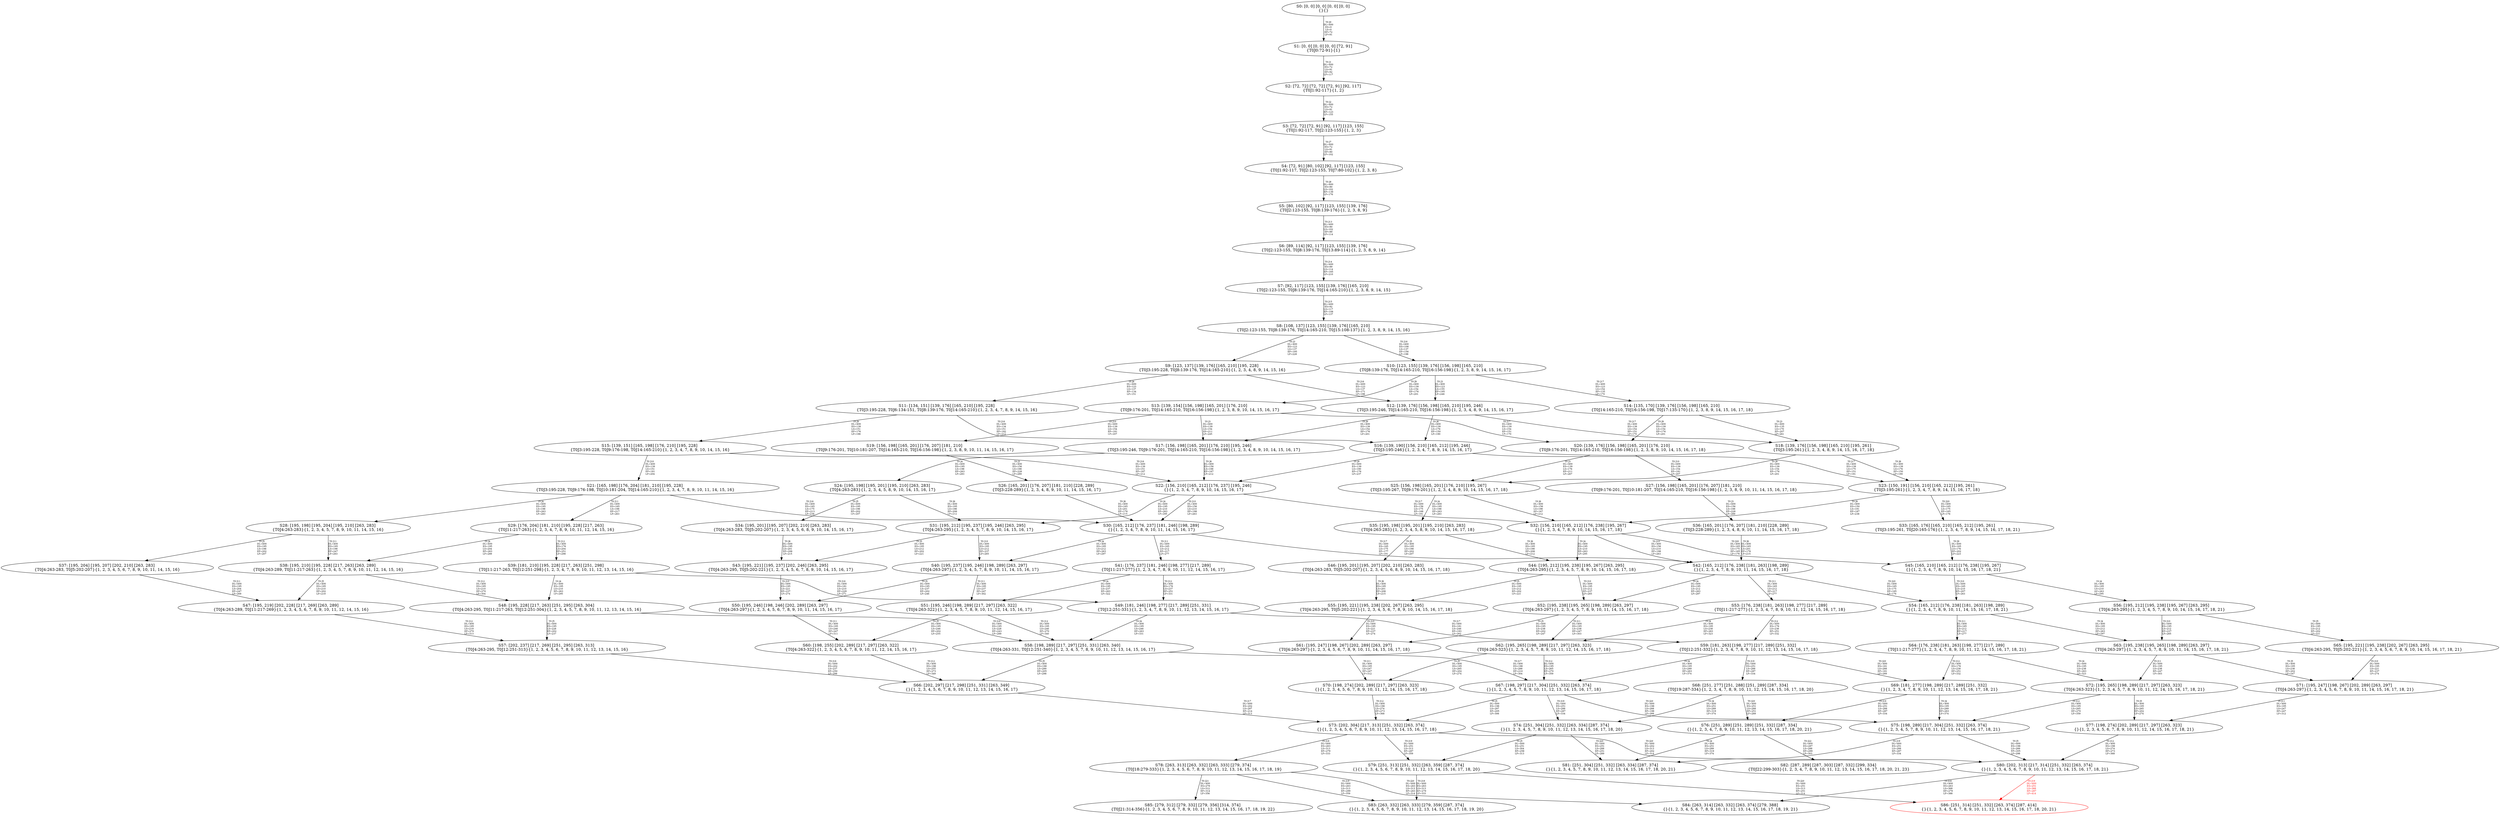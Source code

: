digraph {
	S0[label="S0: [0, 0] [0, 0] [0, 0] [0, 0] \n{}{}"];
	S1[label="S1: [0, 0] [0, 0] [0, 0] [72, 91] \n{T0J0:72-91}{1}"];
	S2[label="S2: [72, 72] [72, 72] [72, 91] [92, 117] \n{T0J1:92-117}{1, 2}"];
	S3[label="S3: [72, 72] [72, 91] [92, 117] [123, 155] \n{T0J1:92-117, T0J2:123-155}{1, 2, 3}"];
	S4[label="S4: [72, 91] [80, 102] [92, 117] [123, 155] \n{T0J1:92-117, T0J2:123-155, T0J7:80-102}{1, 2, 3, 8}"];
	S5[label="S5: [80, 102] [92, 117] [123, 155] [139, 176] \n{T0J2:123-155, T0J8:139-176}{1, 2, 3, 8, 9}"];
	S6[label="S6: [89, 114] [92, 117] [123, 155] [139, 176] \n{T0J2:123-155, T0J8:139-176, T0J13:89-114}{1, 2, 3, 8, 9, 14}"];
	S7[label="S7: [92, 117] [123, 155] [139, 176] [165, 210] \n{T0J2:123-155, T0J8:139-176, T0J14:165-210}{1, 2, 3, 8, 9, 14, 15}"];
	S8[label="S8: [108, 137] [123, 155] [139, 176] [165, 210] \n{T0J2:123-155, T0J8:139-176, T0J14:165-210, T0J15:108-137}{1, 2, 3, 8, 9, 14, 15, 16}"];
	S9[label="S9: [123, 137] [139, 176] [165, 210] [195, 228] \n{T0J3:195-228, T0J8:139-176, T0J14:165-210}{1, 2, 3, 4, 8, 9, 14, 15, 16}"];
	S10[label="S10: [123, 155] [139, 176] [156, 198] [165, 210] \n{T0J8:139-176, T0J14:165-210, T0J16:156-198}{1, 2, 3, 8, 9, 14, 15, 16, 17}"];
	S11[label="S11: [134, 151] [139, 176] [165, 210] [195, 228] \n{T0J3:195-228, T0J6:134-151, T0J8:139-176, T0J14:165-210}{1, 2, 3, 4, 7, 8, 9, 14, 15, 16}"];
	S12[label="S12: [139, 176] [156, 198] [165, 210] [195, 246] \n{T0J3:195-246, T0J14:165-210, T0J16:156-198}{1, 2, 3, 4, 8, 9, 14, 15, 16, 17}"];
	S13[label="S13: [139, 154] [156, 198] [165, 201] [176, 210] \n{T0J9:176-201, T0J14:165-210, T0J16:156-198}{1, 2, 3, 8, 9, 10, 14, 15, 16, 17}"];
	S14[label="S14: [135, 170] [139, 176] [156, 198] [165, 210] \n{T0J14:165-210, T0J16:156-198, T0J17:135-170}{1, 2, 3, 8, 9, 14, 15, 16, 17, 18}"];
	S15[label="S15: [139, 151] [165, 198] [176, 210] [195, 228] \n{T0J3:195-228, T0J9:176-198, T0J14:165-210}{1, 2, 3, 4, 7, 8, 9, 10, 14, 15, 16}"];
	S16[label="S16: [139, 190] [156, 210] [165, 212] [195, 246] \n{T0J3:195-246}{1, 2, 3, 4, 7, 8, 9, 14, 15, 16, 17}"];
	S17[label="S17: [156, 198] [165, 201] [176, 210] [195, 246] \n{T0J3:195-246, T0J9:176-201, T0J14:165-210, T0J16:156-198}{1, 2, 3, 4, 8, 9, 10, 14, 15, 16, 17}"];
	S18[label="S18: [139, 176] [156, 198] [165, 210] [195, 261] \n{T0J3:195-261}{1, 2, 3, 4, 8, 9, 14, 15, 16, 17, 18}"];
	S19[label="S19: [156, 198] [165, 201] [176, 207] [181, 210] \n{T0J9:176-201, T0J10:181-207, T0J14:165-210, T0J16:156-198}{1, 2, 3, 8, 9, 10, 11, 14, 15, 16, 17}"];
	S20[label="S20: [139, 176] [156, 198] [165, 201] [176, 210] \n{T0J9:176-201, T0J14:165-210, T0J16:156-198}{1, 2, 3, 8, 9, 10, 14, 15, 16, 17, 18}"];
	S21[label="S21: [165, 198] [176, 204] [181, 210] [195, 228] \n{T0J3:195-228, T0J9:176-198, T0J10:181-204, T0J14:165-210}{1, 2, 3, 4, 7, 8, 9, 10, 11, 14, 15, 16}"];
	S22[label="S22: [156, 210] [165, 212] [176, 237] [195, 246] \n{}{1, 2, 3, 4, 7, 8, 9, 10, 14, 15, 16, 17}"];
	S23[label="S23: [150, 191] [156, 210] [165, 212] [195, 261] \n{T0J3:195-261}{1, 2, 3, 4, 7, 8, 9, 14, 15, 16, 17, 18}"];
	S24[label="S24: [195, 198] [195, 201] [195, 210] [263, 283] \n{T0J4:263-283}{1, 2, 3, 4, 5, 8, 9, 10, 14, 15, 16, 17}"];
	S25[label="S25: [156, 198] [165, 201] [176, 210] [195, 267] \n{T0J3:195-267, T0J9:176-201}{1, 2, 3, 4, 8, 9, 10, 14, 15, 16, 17, 18}"];
	S26[label="S26: [165, 201] [176, 207] [181, 210] [228, 289] \n{T0J3:228-289}{1, 2, 3, 4, 8, 9, 10, 11, 14, 15, 16, 17}"];
	S27[label="S27: [156, 198] [165, 201] [176, 207] [181, 210] \n{T0J9:176-201, T0J10:181-207, T0J14:165-210, T0J16:156-198}{1, 2, 3, 8, 9, 10, 11, 14, 15, 16, 17, 18}"];
	S28[label="S28: [195, 198] [195, 204] [195, 210] [263, 283] \n{T0J4:263-283}{1, 2, 3, 4, 5, 7, 8, 9, 10, 11, 14, 15, 16}"];
	S29[label="S29: [176, 204] [181, 210] [195, 228] [217, 263] \n{T0J11:217-263}{1, 2, 3, 4, 7, 8, 9, 10, 11, 12, 14, 15, 16}"];
	S30[label="S30: [165, 212] [176, 237] [181, 246] [198, 289] \n{}{1, 2, 3, 4, 7, 8, 9, 10, 11, 14, 15, 16, 17}"];
	S31[label="S31: [195, 212] [195, 237] [195, 246] [263, 295] \n{T0J4:263-295}{1, 2, 3, 4, 5, 7, 8, 9, 10, 14, 15, 16, 17}"];
	S32[label="S32: [156, 210] [165, 212] [176, 238] [195, 267] \n{}{1, 2, 3, 4, 7, 8, 9, 10, 14, 15, 16, 17, 18}"];
	S33[label="S33: [165, 176] [165, 210] [165, 212] [195, 261] \n{T0J3:195-261, T0J20:165-176}{1, 2, 3, 4, 7, 8, 9, 14, 15, 16, 17, 18, 21}"];
	S34[label="S34: [195, 201] [195, 207] [202, 210] [263, 283] \n{T0J4:263-283, T0J5:202-207}{1, 2, 3, 4, 5, 6, 8, 9, 10, 14, 15, 16, 17}"];
	S35[label="S35: [195, 198] [195, 201] [195, 210] [263, 283] \n{T0J4:263-283}{1, 2, 3, 4, 5, 8, 9, 10, 14, 15, 16, 17, 18}"];
	S36[label="S36: [165, 201] [176, 207] [181, 210] [228, 289] \n{T0J3:228-289}{1, 2, 3, 4, 8, 9, 10, 11, 14, 15, 16, 17, 18}"];
	S37[label="S37: [195, 204] [195, 207] [202, 210] [263, 283] \n{T0J4:263-283, T0J5:202-207}{1, 2, 3, 4, 5, 6, 7, 8, 9, 10, 11, 14, 15, 16}"];
	S38[label="S38: [195, 210] [195, 228] [217, 263] [263, 289] \n{T0J4:263-289, T0J11:217-263}{1, 2, 3, 4, 5, 7, 8, 9, 10, 11, 12, 14, 15, 16}"];
	S39[label="S39: [181, 210] [195, 228] [217, 263] [251, 298] \n{T0J11:217-263, T0J12:251-298}{1, 2, 3, 4, 7, 8, 9, 10, 11, 12, 13, 14, 15, 16}"];
	S40[label="S40: [195, 237] [195, 246] [198, 289] [263, 297] \n{T0J4:263-297}{1, 2, 3, 4, 5, 7, 8, 9, 10, 11, 14, 15, 16, 17}"];
	S41[label="S41: [176, 237] [181, 246] [198, 277] [217, 289] \n{T0J11:217-277}{1, 2, 3, 4, 7, 8, 9, 10, 11, 12, 14, 15, 16, 17}"];
	S42[label="S42: [165, 212] [176, 238] [181, 263] [198, 289] \n{}{1, 2, 3, 4, 7, 8, 9, 10, 11, 14, 15, 16, 17, 18}"];
	S43[label="S43: [195, 221] [195, 237] [202, 246] [263, 295] \n{T0J4:263-295, T0J5:202-221}{1, 2, 3, 4, 5, 6, 7, 8, 9, 10, 14, 15, 16, 17}"];
	S44[label="S44: [195, 212] [195, 238] [195, 267] [263, 295] \n{T0J4:263-295}{1, 2, 3, 4, 5, 7, 8, 9, 10, 14, 15, 16, 17, 18}"];
	S45[label="S45: [165, 210] [165, 212] [176, 238] [195, 267] \n{}{1, 2, 3, 4, 7, 8, 9, 10, 14, 15, 16, 17, 18, 21}"];
	S46[label="S46: [195, 201] [195, 207] [202, 210] [263, 283] \n{T0J4:263-283, T0J5:202-207}{1, 2, 3, 4, 5, 6, 8, 9, 10, 14, 15, 16, 17, 18}"];
	S47[label="S47: [195, 219] [202, 228] [217, 269] [263, 289] \n{T0J4:263-289, T0J11:217-269}{1, 2, 3, 4, 5, 6, 7, 8, 9, 10, 11, 12, 14, 15, 16}"];
	S48[label="S48: [195, 228] [217, 263] [251, 295] [263, 304] \n{T0J4:263-295, T0J11:217-263, T0J12:251-304}{1, 2, 3, 4, 5, 7, 8, 9, 10, 11, 12, 13, 14, 15, 16}"];
	S49[label="S49: [181, 246] [198, 277] [217, 289] [251, 331] \n{T0J12:251-331}{1, 2, 3, 4, 7, 8, 9, 10, 11, 12, 13, 14, 15, 16, 17}"];
	S50[label="S50: [195, 246] [198, 246] [202, 289] [263, 297] \n{T0J4:263-297}{1, 2, 3, 4, 5, 6, 7, 8, 9, 10, 11, 14, 15, 16, 17}"];
	S51[label="S51: [195, 246] [198, 289] [217, 297] [263, 322] \n{T0J4:263-322}{1, 2, 3, 4, 5, 7, 8, 9, 10, 11, 12, 14, 15, 16, 17}"];
	S52[label="S52: [195, 238] [195, 265] [198, 289] [263, 297] \n{T0J4:263-297}{1, 2, 3, 4, 5, 7, 8, 9, 10, 11, 14, 15, 16, 17, 18}"];
	S53[label="S53: [176, 238] [181, 263] [198, 277] [217, 289] \n{T0J11:217-277}{1, 2, 3, 4, 7, 8, 9, 10, 11, 12, 14, 15, 16, 17, 18}"];
	S54[label="S54: [165, 212] [176, 238] [181, 263] [198, 289] \n{}{1, 2, 3, 4, 7, 8, 9, 10, 11, 14, 15, 16, 17, 18, 21}"];
	S55[label="S55: [195, 221] [195, 238] [202, 267] [263, 295] \n{T0J4:263-295, T0J5:202-221}{1, 2, 3, 4, 5, 6, 7, 8, 9, 10, 14, 15, 16, 17, 18}"];
	S56[label="S56: [195, 212] [195, 238] [195, 267] [263, 295] \n{T0J4:263-295}{1, 2, 3, 4, 5, 7, 8, 9, 10, 14, 15, 16, 17, 18, 21}"];
	S57[label="S57: [202, 237] [217, 269] [251, 295] [263, 313] \n{T0J4:263-295, T0J12:251-313}{1, 2, 3, 4, 5, 6, 7, 8, 9, 10, 11, 12, 13, 14, 15, 16}"];
	S58[label="S58: [198, 289] [217, 297] [251, 331] [263, 340] \n{T0J4:263-331, T0J12:251-340}{1, 2, 3, 4, 5, 7, 8, 9, 10, 11, 12, 13, 14, 15, 16, 17}"];
	S59[label="S59: [181, 263] [198, 277] [217, 289] [251, 332] \n{T0J12:251-332}{1, 2, 3, 4, 7, 8, 9, 10, 11, 12, 13, 14, 15, 16, 17, 18}"];
	S60[label="S60: [198, 255] [202, 289] [217, 297] [263, 322] \n{T0J4:263-322}{1, 2, 3, 4, 5, 6, 7, 8, 9, 10, 11, 12, 14, 15, 16, 17}"];
	S61[label="S61: [195, 247] [198, 267] [202, 289] [263, 297] \n{T0J4:263-297}{1, 2, 3, 4, 5, 6, 7, 8, 9, 10, 11, 14, 15, 16, 17, 18}"];
	S62[label="S62: [195, 265] [198, 289] [217, 297] [263, 323] \n{T0J4:263-323}{1, 2, 3, 4, 5, 7, 8, 9, 10, 11, 12, 14, 15, 16, 17, 18}"];
	S63[label="S63: [195, 238] [195, 265] [198, 289] [263, 297] \n{T0J4:263-297}{1, 2, 3, 4, 5, 7, 8, 9, 10, 11, 14, 15, 16, 17, 18, 21}"];
	S64[label="S64: [176, 238] [181, 263] [198, 277] [217, 289] \n{T0J11:217-277}{1, 2, 3, 4, 7, 8, 9, 10, 11, 12, 14, 15, 16, 17, 18, 21}"];
	S65[label="S65: [195, 221] [195, 238] [202, 267] [263, 295] \n{T0J4:263-295, T0J5:202-221}{1, 2, 3, 4, 5, 6, 7, 8, 9, 10, 14, 15, 16, 17, 18, 21}"];
	S66[label="S66: [202, 297] [217, 298] [251, 331] [263, 349] \n{}{1, 2, 3, 4, 5, 6, 7, 8, 9, 10, 11, 12, 13, 14, 15, 16, 17}"];
	S67[label="S67: [198, 297] [217, 304] [251, 332] [263, 374] \n{}{1, 2, 3, 4, 5, 7, 8, 9, 10, 11, 12, 13, 14, 15, 16, 17, 18}"];
	S68[label="S68: [251, 277] [251, 288] [251, 289] [287, 334] \n{T0J19:287-334}{1, 2, 3, 4, 7, 8, 9, 10, 11, 12, 13, 14, 15, 16, 17, 18, 20}"];
	S69[label="S69: [181, 277] [198, 289] [217, 289] [251, 332] \n{}{1, 2, 3, 4, 7, 8, 9, 10, 11, 12, 13, 14, 15, 16, 17, 18, 21}"];
	S70[label="S70: [198, 274] [202, 289] [217, 297] [263, 323] \n{}{1, 2, 3, 4, 5, 6, 7, 8, 9, 10, 11, 12, 14, 15, 16, 17, 18}"];
	S71[label="S71: [195, 247] [198, 267] [202, 289] [263, 297] \n{T0J4:263-297}{1, 2, 3, 4, 5, 6, 7, 8, 9, 10, 11, 14, 15, 16, 17, 18, 21}"];
	S72[label="S72: [195, 265] [198, 289] [217, 297] [263, 323] \n{T0J4:263-323}{1, 2, 3, 4, 5, 7, 8, 9, 10, 11, 12, 14, 15, 16, 17, 18, 21}"];
	S73[label="S73: [202, 304] [217, 313] [251, 332] [263, 374] \n{}{1, 2, 3, 4, 5, 6, 7, 8, 9, 10, 11, 12, 13, 14, 15, 16, 17, 18}"];
	S74[label="S74: [251, 304] [251, 332] [263, 334] [287, 374] \n{}{1, 2, 3, 4, 5, 7, 8, 9, 10, 11, 12, 13, 14, 15, 16, 17, 18, 20}"];
	S75[label="S75: [198, 289] [217, 304] [251, 332] [263, 374] \n{}{1, 2, 3, 4, 5, 7, 8, 9, 10, 11, 12, 13, 14, 15, 16, 17, 18, 21}"];
	S76[label="S76: [251, 289] [251, 289] [251, 332] [287, 334] \n{}{1, 2, 3, 4, 7, 8, 9, 10, 11, 12, 13, 14, 15, 16, 17, 18, 20, 21}"];
	S77[label="S77: [198, 274] [202, 289] [217, 297] [263, 323] \n{}{1, 2, 3, 4, 5, 6, 7, 8, 9, 10, 11, 12, 14, 15, 16, 17, 18, 21}"];
	S78[label="S78: [263, 313] [263, 332] [263, 333] [279, 374] \n{T0J18:279-333}{1, 2, 3, 4, 5, 6, 7, 8, 9, 10, 11, 12, 13, 14, 15, 16, 17, 18, 19}"];
	S79[label="S79: [251, 313] [251, 332] [263, 359] [287, 374] \n{}{1, 2, 3, 4, 5, 6, 7, 8, 9, 10, 11, 12, 13, 14, 15, 16, 17, 18, 20}"];
	S80[label="S80: [202, 313] [217, 314] [251, 332] [263, 374] \n{}{1, 2, 3, 4, 5, 6, 7, 8, 9, 10, 11, 12, 13, 14, 15, 16, 17, 18, 21}"];
	S81[label="S81: [251, 304] [251, 332] [263, 334] [287, 374] \n{}{1, 2, 3, 4, 5, 7, 8, 9, 10, 11, 12, 13, 14, 15, 16, 17, 18, 20, 21}"];
	S82[label="S82: [287, 289] [287, 303] [287, 332] [299, 334] \n{T0J22:299-303}{1, 2, 3, 4, 7, 8, 9, 10, 11, 12, 13, 14, 15, 16, 17, 18, 20, 21, 23}"];
	S83[label="S83: [263, 332] [263, 333] [279, 359] [287, 374] \n{}{1, 2, 3, 4, 5, 6, 7, 8, 9, 10, 11, 12, 13, 14, 15, 16, 17, 18, 19, 20}"];
	S84[label="S84: [263, 314] [263, 332] [263, 374] [279, 388] \n{}{1, 2, 3, 4, 5, 6, 7, 8, 9, 10, 11, 12, 13, 14, 15, 16, 17, 18, 19, 21}"];
	S85[label="S85: [279, 312] [279, 332] [279, 356] [314, 374] \n{T0J21:314-356}{1, 2, 3, 4, 5, 6, 7, 8, 9, 10, 11, 12, 13, 14, 15, 16, 17, 18, 19, 22}"];
	S86[label="S86: [251, 314] [251, 332] [263, 374] [287, 414] \n{}{1, 2, 3, 4, 5, 6, 7, 8, 9, 10, 11, 12, 13, 14, 15, 16, 17, 18, 20, 21}"];
	S0 -> S1[label="T0 J0\nDL=400\nES=0\nLS=0\nEF=72\nLF=91",fontsize=8];
	S1 -> S2[label="T0 J1\nDL=400\nES=72\nLS=91\nEF=92\nLF=117",fontsize=8];
	S2 -> S3[label="T0 J2\nDL=400\nES=72\nLS=91\nEF=123\nLF=155",fontsize=8];
	S3 -> S4[label="T0 J7\nDL=400\nES=72\nLS=91\nEF=80\nLF=102",fontsize=8];
	S4 -> S5[label="T0 J8\nDL=400\nES=80\nLS=102\nEF=139\nLF=176",fontsize=8];
	S5 -> S6[label="T0 J13\nDL=400\nES=80\nLS=102\nEF=89\nLF=114",fontsize=8];
	S6 -> S7[label="T0 J14\nDL=400\nES=89\nLS=114\nEF=165\nLF=210",fontsize=8];
	S7 -> S8[label="T0 J15\nDL=400\nES=92\nLS=117\nEF=108\nLF=137",fontsize=8];
	S8 -> S9[label="T0 J3\nDL=400\nES=123\nLS=137\nEF=195\nLF=228",fontsize=8];
	S8 -> S10[label="T0 J16\nDL=400\nES=108\nLS=137\nEF=156\nLF=198",fontsize=8];
	S9 -> S11[label="T0 J6\nDL=400\nES=123\nLS=137\nEF=134\nLF=151",fontsize=8];
	S9 -> S12[label="T0 J16\nDL=400\nES=123\nLS=137\nEF=171\nLF=198",fontsize=8];
	S10 -> S12[label="T0 J3\nDL=400\nES=123\nLS=155\nEF=195\nLF=246",fontsize=8];
	S10 -> S13[label="T0 J9\nDL=400\nES=139\nLS=154\nEF=176\nLF=201",fontsize=8];
	S10 -> S14[label="T0 J17\nDL=400\nES=123\nLS=154\nEF=135\nLF=170",fontsize=8];
	S11 -> S15[label="T0 J9\nDL=400\nES=139\nLS=151\nEF=176\nLF=198",fontsize=8];
	S11 -> S16[label="T0 J16\nDL=400\nES=134\nLS=151\nEF=182\nLF=212",fontsize=8];
	S12 -> S16[label="T0 J6\nDL=400\nES=139\nLS=176\nEF=150\nLF=190",fontsize=8];
	S12 -> S17[label="T0 J9\nDL=400\nES=139\nLS=154\nEF=176\nLF=201",fontsize=8];
	S12 -> S18[label="T0 J17\nDL=400\nES=139\nLS=154\nEF=151\nLF=170",fontsize=8];
	S13 -> S17[label="T0 J3\nDL=400\nES=139\nLS=154\nEF=211\nLF=245",fontsize=8];
	S13 -> S19[label="T0 J10\nDL=400\nES=139\nLS=154\nEF=181\nLF=207",fontsize=8];
	S13 -> S20[label="T0 J17\nDL=400\nES=139\nLS=154\nEF=151\nLF=170",fontsize=8];
	S14 -> S18[label="T0 J3\nDL=400\nES=135\nLS=170\nEF=207\nLF=261",fontsize=8];
	S14 -> S20[label="T0 J9\nDL=400\nES=139\nLS=154\nEF=176\nLF=201",fontsize=8];
	S15 -> S21[label="T0 J10\nDL=400\nES=139\nLS=151\nEF=181\nLF=204",fontsize=8];
	S15 -> S22[label="T0 J16\nDL=400\nES=139\nLS=151\nEF=187\nLF=212",fontsize=8];
	S16 -> S22[label="T0 J9\nDL=400\nES=139\nLS=190\nEF=176\nLF=237",fontsize=8];
	S16 -> S23[label="T0 J17\nDL=400\nES=139\nLS=175\nEF=151\nLF=191",fontsize=8];
	S17 -> S24[label="T0 J4\nDL=400\nES=195\nLS=198\nEF=263\nLF=283",fontsize=8];
	S17 -> S22[label="T0 J6\nDL=400\nES=156\nLS=198\nEF=167\nLF=212",fontsize=8];
	S18 -> S23[label="T0 J6\nDL=400\nES=139\nLS=176\nEF=150\nLF=190",fontsize=8];
	S18 -> S25[label="T0 J9\nDL=400\nES=139\nLS=154\nEF=176\nLF=201",fontsize=8];
	S19 -> S26[label="T0 J3\nDL=400\nES=156\nLS=198\nEF=228\nLF=289",fontsize=8];
	S20 -> S25[label="T0 J3\nDL=400\nES=139\nLS=176\nEF=211\nLF=267",fontsize=8];
	S20 -> S27[label="T0 J10\nDL=400\nES=139\nLS=154\nEF=181\nLF=207",fontsize=8];
	S21 -> S28[label="T0 J4\nDL=400\nES=195\nLS=198\nEF=263\nLF=283",fontsize=8];
	S21 -> S29[label="T0 J11\nDL=400\nES=165\nLS=198\nEF=217\nLF=263",fontsize=8];
	S21 -> S30[label="T0 J16\nDL=400\nES=165\nLS=175\nEF=213\nLF=236",fontsize=8];
	S22 -> S31[label="T0 J4\nDL=400\nES=195\nLS=210\nEF=263\nLF=295",fontsize=8];
	S22 -> S30[label="T0 J10\nDL=400\nES=156\nLS=210\nEF=198\nLF=263",fontsize=8];
	S22 -> S32[label="T0 J17\nDL=400\nES=156\nLS=175\nEF=168\nLF=191",fontsize=8];
	S23 -> S32[label="T0 J9\nDL=400\nES=150\nLS=191\nEF=187\nLF=238",fontsize=8];
	S23 -> S33[label="T0 J20\nDL=400\nES=165\nLS=175\nEF=165\nLF=176",fontsize=8];
	S24 -> S34[label="T0 J5\nDL=400\nES=195\nLS=198\nEF=202\nLF=207",fontsize=8];
	S24 -> S31[label="T0 J6\nDL=400\nES=195\nLS=198\nEF=206\nLF=212",fontsize=8];
	S25 -> S35[label="T0 J4\nDL=400\nES=195\nLS=198\nEF=263\nLF=283",fontsize=8];
	S25 -> S32[label="T0 J6\nDL=400\nES=156\nLS=198\nEF=167\nLF=212",fontsize=8];
	S26 -> S30[label="T0 J6\nDL=400\nES=165\nLS=201\nEF=176\nLF=215",fontsize=8];
	S27 -> S36[label="T0 J3\nDL=400\nES=156\nLS=198\nEF=228\nLF=289",fontsize=8];
	S28 -> S37[label="T0 J5\nDL=400\nES=195\nLS=198\nEF=202\nLF=207",fontsize=8];
	S28 -> S38[label="T0 J11\nDL=400\nES=195\nLS=198\nEF=247\nLF=263",fontsize=8];
	S29 -> S38[label="T0 J4\nDL=400\nES=195\nLS=204\nEF=263\nLF=289",fontsize=8];
	S29 -> S39[label="T0 J12\nDL=400\nES=176\nLS=204\nEF=251\nLF=298",fontsize=8];
	S30 -> S40[label="T0 J4\nDL=400\nES=195\nLS=212\nEF=263\nLF=297",fontsize=8];
	S30 -> S41[label="T0 J11\nDL=400\nES=165\nLS=212\nEF=217\nLF=277",fontsize=8];
	S30 -> S42[label="T0 J17\nDL=400\nES=165\nLS=175\nEF=177\nLF=191",fontsize=8];
	S31 -> S43[label="T0 J5\nDL=400\nES=195\nLS=212\nEF=202\nLF=221",fontsize=8];
	S31 -> S40[label="T0 J10\nDL=400\nES=195\nLS=212\nEF=237\nLF=265",fontsize=8];
	S32 -> S44[label="T0 J4\nDL=400\nES=195\nLS=210\nEF=263\nLF=295",fontsize=8];
	S32 -> S42[label="T0 J10\nDL=400\nES=156\nLS=210\nEF=198\nLF=263",fontsize=8];
	S32 -> S45[label="T0 J20\nDL=400\nES=165\nLS=175\nEF=165\nLF=176",fontsize=8];
	S33 -> S45[label="T0 J9\nDL=400\nES=165\nLS=176\nEF=202\nLF=223",fontsize=8];
	S34 -> S43[label="T0 J6\nDL=400\nES=195\nLS=201\nEF=206\nLF=215",fontsize=8];
	S35 -> S46[label="T0 J5\nDL=400\nES=195\nLS=198\nEF=202\nLF=207",fontsize=8];
	S35 -> S44[label="T0 J6\nDL=400\nES=195\nLS=198\nEF=206\nLF=212",fontsize=8];
	S36 -> S42[label="T0 J6\nDL=400\nES=165\nLS=201\nEF=176\nLF=215",fontsize=8];
	S37 -> S47[label="T0 J11\nDL=400\nES=195\nLS=204\nEF=247\nLF=269",fontsize=8];
	S38 -> S47[label="T0 J5\nDL=400\nES=195\nLS=210\nEF=202\nLF=219",fontsize=8];
	S38 -> S48[label="T0 J12\nDL=400\nES=195\nLS=210\nEF=270\nLF=304",fontsize=8];
	S39 -> S48[label="T0 J4\nDL=400\nES=195\nLS=210\nEF=263\nLF=295",fontsize=8];
	S39 -> S49[label="T0 J16\nDL=400\nES=181\nLS=210\nEF=229\nLF=271",fontsize=8];
	S40 -> S50[label="T0 J5\nDL=400\nES=195\nLS=237\nEF=202\nLF=246",fontsize=8];
	S40 -> S51[label="T0 J11\nDL=400\nES=195\nLS=237\nEF=247\nLF=302",fontsize=8];
	S41 -> S51[label="T0 J4\nDL=400\nES=195\nLS=237\nEF=263\nLF=322",fontsize=8];
	S41 -> S49[label="T0 J12\nDL=400\nES=176\nLS=237\nEF=251\nLF=331",fontsize=8];
	S42 -> S52[label="T0 J4\nDL=400\nES=195\nLS=212\nEF=263\nLF=297",fontsize=8];
	S42 -> S53[label="T0 J11\nDL=400\nES=165\nLS=212\nEF=217\nLF=277",fontsize=8];
	S42 -> S54[label="T0 J20\nDL=400\nES=165\nLS=175\nEF=165\nLF=176",fontsize=8];
	S43 -> S50[label="T0 J10\nDL=400\nES=195\nLS=221\nEF=237\nLF=274",fontsize=8];
	S44 -> S55[label="T0 J5\nDL=400\nES=195\nLS=212\nEF=202\nLF=221",fontsize=8];
	S44 -> S52[label="T0 J10\nDL=400\nES=195\nLS=212\nEF=237\nLF=265",fontsize=8];
	S45 -> S56[label="T0 J4\nDL=400\nES=195\nLS=210\nEF=263\nLF=295",fontsize=8];
	S45 -> S54[label="T0 J10\nDL=400\nES=165\nLS=210\nEF=207\nLF=263",fontsize=8];
	S46 -> S55[label="T0 J6\nDL=400\nES=195\nLS=201\nEF=206\nLF=215",fontsize=8];
	S47 -> S57[label="T0 J12\nDL=400\nES=195\nLS=219\nEF=270\nLF=313",fontsize=8];
	S48 -> S57[label="T0 J5\nDL=400\nES=195\nLS=228\nEF=202\nLF=237",fontsize=8];
	S48 -> S58[label="T0 J16\nDL=400\nES=195\nLS=228\nEF=243\nLF=289",fontsize=8];
	S49 -> S58[label="T0 J4\nDL=400\nES=195\nLS=246\nEF=263\nLF=331",fontsize=8];
	S49 -> S59[label="T0 J17\nDL=400\nES=181\nLS=246\nEF=193\nLF=262",fontsize=8];
	S50 -> S60[label="T0 J11\nDL=400\nES=195\nLS=246\nEF=247\nLF=311",fontsize=8];
	S51 -> S60[label="T0 J5\nDL=400\nES=195\nLS=246\nEF=202\nLF=255",fontsize=8];
	S51 -> S58[label="T0 J12\nDL=400\nES=195\nLS=246\nEF=270\nLF=340",fontsize=8];
	S52 -> S61[label="T0 J5\nDL=400\nES=195\nLS=238\nEF=202\nLF=247",fontsize=8];
	S52 -> S62[label="T0 J11\nDL=400\nES=195\nLS=238\nEF=247\nLF=303",fontsize=8];
	S53 -> S62[label="T0 J4\nDL=400\nES=195\nLS=238\nEF=263\nLF=323",fontsize=8];
	S53 -> S59[label="T0 J12\nDL=400\nES=176\nLS=238\nEF=251\nLF=332",fontsize=8];
	S54 -> S63[label="T0 J4\nDL=400\nES=195\nLS=212\nEF=263\nLF=297",fontsize=8];
	S54 -> S64[label="T0 J11\nDL=400\nES=165\nLS=212\nEF=217\nLF=277",fontsize=8];
	S55 -> S61[label="T0 J10\nDL=400\nES=195\nLS=221\nEF=237\nLF=274",fontsize=8];
	S56 -> S65[label="T0 J5\nDL=400\nES=195\nLS=212\nEF=202\nLF=221",fontsize=8];
	S56 -> S63[label="T0 J10\nDL=400\nES=195\nLS=212\nEF=237\nLF=265",fontsize=8];
	S57 -> S66[label="T0 J16\nDL=400\nES=202\nLS=237\nEF=250\nLF=298",fontsize=8];
	S58 -> S66[label="T0 J5\nDL=400\nES=198\nLS=289\nEF=205\nLF=298",fontsize=8];
	S58 -> S67[label="T0 J17\nDL=400\nES=198\nLS=288\nEF=210\nLF=304",fontsize=8];
	S59 -> S67[label="T0 J4\nDL=400\nES=195\nLS=289\nEF=263\nLF=374",fontsize=8];
	S59 -> S68[label="T0 J19\nDL=400\nES=251\nLS=288\nEF=287\nLF=334",fontsize=8];
	S59 -> S69[label="T0 J20\nDL=400\nES=181\nLS=288\nEF=181\nLF=289",fontsize=8];
	S60 -> S66[label="T0 J12\nDL=400\nES=198\nLS=255\nEF=273\nLF=349",fontsize=8];
	S61 -> S70[label="T0 J11\nDL=400\nES=195\nLS=247\nEF=247\nLF=312",fontsize=8];
	S62 -> S70[label="T0 J5\nDL=400\nES=195\nLS=265\nEF=202\nLF=274",fontsize=8];
	S62 -> S67[label="T0 J12\nDL=400\nES=195\nLS=265\nEF=270\nLF=359",fontsize=8];
	S63 -> S71[label="T0 J5\nDL=400\nES=195\nLS=238\nEF=202\nLF=247",fontsize=8];
	S63 -> S72[label="T0 J11\nDL=400\nES=195\nLS=238\nEF=247\nLF=303",fontsize=8];
	S64 -> S72[label="T0 J4\nDL=400\nES=195\nLS=238\nEF=263\nLF=323",fontsize=8];
	S64 -> S69[label="T0 J12\nDL=400\nES=176\nLS=238\nEF=251\nLF=332",fontsize=8];
	S65 -> S71[label="T0 J10\nDL=400\nES=195\nLS=221\nEF=237\nLF=274",fontsize=8];
	S66 -> S73[label="T0 J17\nDL=400\nES=202\nLS=297\nEF=214\nLF=313",fontsize=8];
	S67 -> S73[label="T0 J5\nDL=400\nES=198\nLS=297\nEF=205\nLF=306",fontsize=8];
	S67 -> S74[label="T0 J19\nDL=400\nES=251\nLS=288\nEF=287\nLF=334",fontsize=8];
	S67 -> S75[label="T0 J20\nDL=400\nES=198\nLS=288\nEF=198\nLF=289",fontsize=8];
	S68 -> S74[label="T0 J4\nDL=400\nES=251\nLS=289\nEF=319\nLF=374",fontsize=8];
	S68 -> S76[label="T0 J20\nDL=400\nES=251\nLS=288\nEF=251\nLF=289",fontsize=8];
	S69 -> S75[label="T0 J4\nDL=400\nES=195\nLS=289\nEF=263\nLF=374",fontsize=8];
	S69 -> S76[label="T0 J19\nDL=400\nES=251\nLS=288\nEF=287\nLF=334",fontsize=8];
	S70 -> S73[label="T0 J12\nDL=400\nES=198\nLS=274\nEF=273\nLF=368",fontsize=8];
	S71 -> S77[label="T0 J11\nDL=400\nES=195\nLS=247\nEF=247\nLF=312",fontsize=8];
	S72 -> S77[label="T0 J5\nDL=400\nES=195\nLS=265\nEF=202\nLF=274",fontsize=8];
	S72 -> S75[label="T0 J12\nDL=400\nES=195\nLS=265\nEF=270\nLF=359",fontsize=8];
	S73 -> S78[label="T0 J18\nDL=400\nES=263\nLS=313\nEF=279\nLF=333",fontsize=8];
	S73 -> S79[label="T0 J19\nDL=400\nES=251\nLS=313\nEF=287\nLF=359",fontsize=8];
	S73 -> S80[label="T0 J20\nDL=400\nES=202\nLS=313\nEF=202\nLF=314",fontsize=8];
	S74 -> S79[label="T0 J5\nDL=400\nES=251\nLS=304\nEF=258\nLF=313",fontsize=8];
	S74 -> S81[label="T0 J20\nDL=400\nES=251\nLS=288\nEF=251\nLF=289",fontsize=8];
	S75 -> S80[label="T0 J5\nDL=400\nES=198\nLS=289\nEF=205\nLF=298",fontsize=8];
	S75 -> S81[label="T0 J19\nDL=400\nES=251\nLS=288\nEF=287\nLF=334",fontsize=8];
	S76 -> S81[label="T0 J4\nDL=400\nES=251\nLS=289\nEF=319\nLF=374",fontsize=8];
	S76 -> S82[label="T0 J22\nDL=400\nES=287\nLS=288\nEF=299\nLF=303",fontsize=8];
	S77 -> S80[label="T0 J12\nDL=400\nES=198\nLS=274\nEF=273\nLF=368",fontsize=8];
	S78 -> S83[label="T0 J19\nDL=400\nES=263\nLS=313\nEF=299\nLF=359",fontsize=8];
	S78 -> S84[label="T0 J20\nDL=400\nES=263\nLS=313\nEF=263\nLF=314",fontsize=8];
	S78 -> S85[label="T0 J21\nDL=400\nES=279\nLS=312\nEF=314\nLF=356",fontsize=8];
	S79 -> S83[label="T0 J18\nDL=400\nES=263\nLS=313\nEF=279\nLF=333",fontsize=8];
	S79 -> S86[label="T0 J20\nDL=400\nES=251\nLS=313\nEF=251\nLF=314",fontsize=8];
	S80 -> S84[label="T0 J18\nDL=400\nES=263\nLS=368\nEF=279\nLF=388",fontsize=8];
	S80 -> S86[label="T0 J19\nDL=400\nES=251\nLS=368\nEF=287\nLF=414",color=Red,fontcolor=Red,fontsize=8];
S86[color=Red];
}
